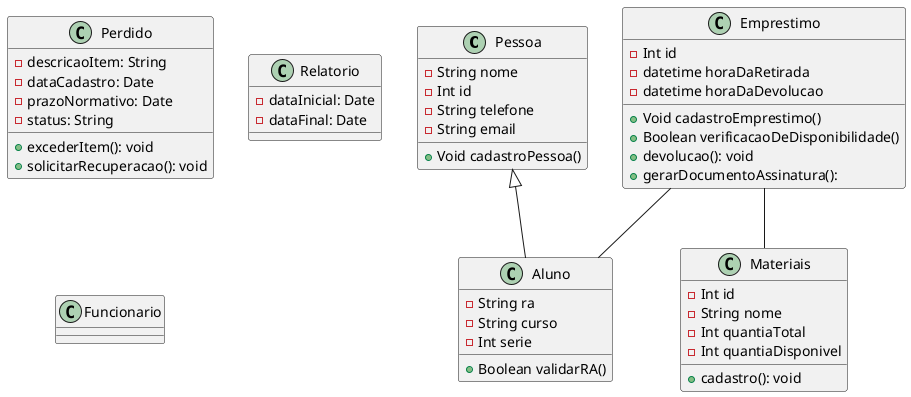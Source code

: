@startuml   

class "Pessoa" as pes{
    -String nome
    -Int id
    -String telefone
    -String email

    +Void cadastroPessoa()
}
 
class "Aluno" as alu{
    -String ra
    -String curso
    -Int serie

    +Boolean validarRA()
}

class "Materiais" as mat{
    -Int id
    -String nome
    -Int quantiaTotal
    -Int quantiaDisponivel

    +cadastro(): void
}

class "Emprestimo" as emp{
    -Int id
    -datetime horaDaRetirada
    -datetime horaDaDevolucao

    +Void cadastroEmprestimo()
    +Boolean verificacaoDeDisponibilidade()
    +devolucao(): void
    +gerarDocumentoAssinatura(): 
}

class Perdido {
    -descricaoItem: String
    -dataCadastro: Date
    -prazoNormativo: Date
    -status: String
    +excederItem(): void
    +solicitarRecuperacao(): void
}

class Relatorio {
    -dataInicial: Date
    -dataFinal: Date
}

class Funcionario


pes <|-- alu
emp -- mat
emp -- alu


@enduml
